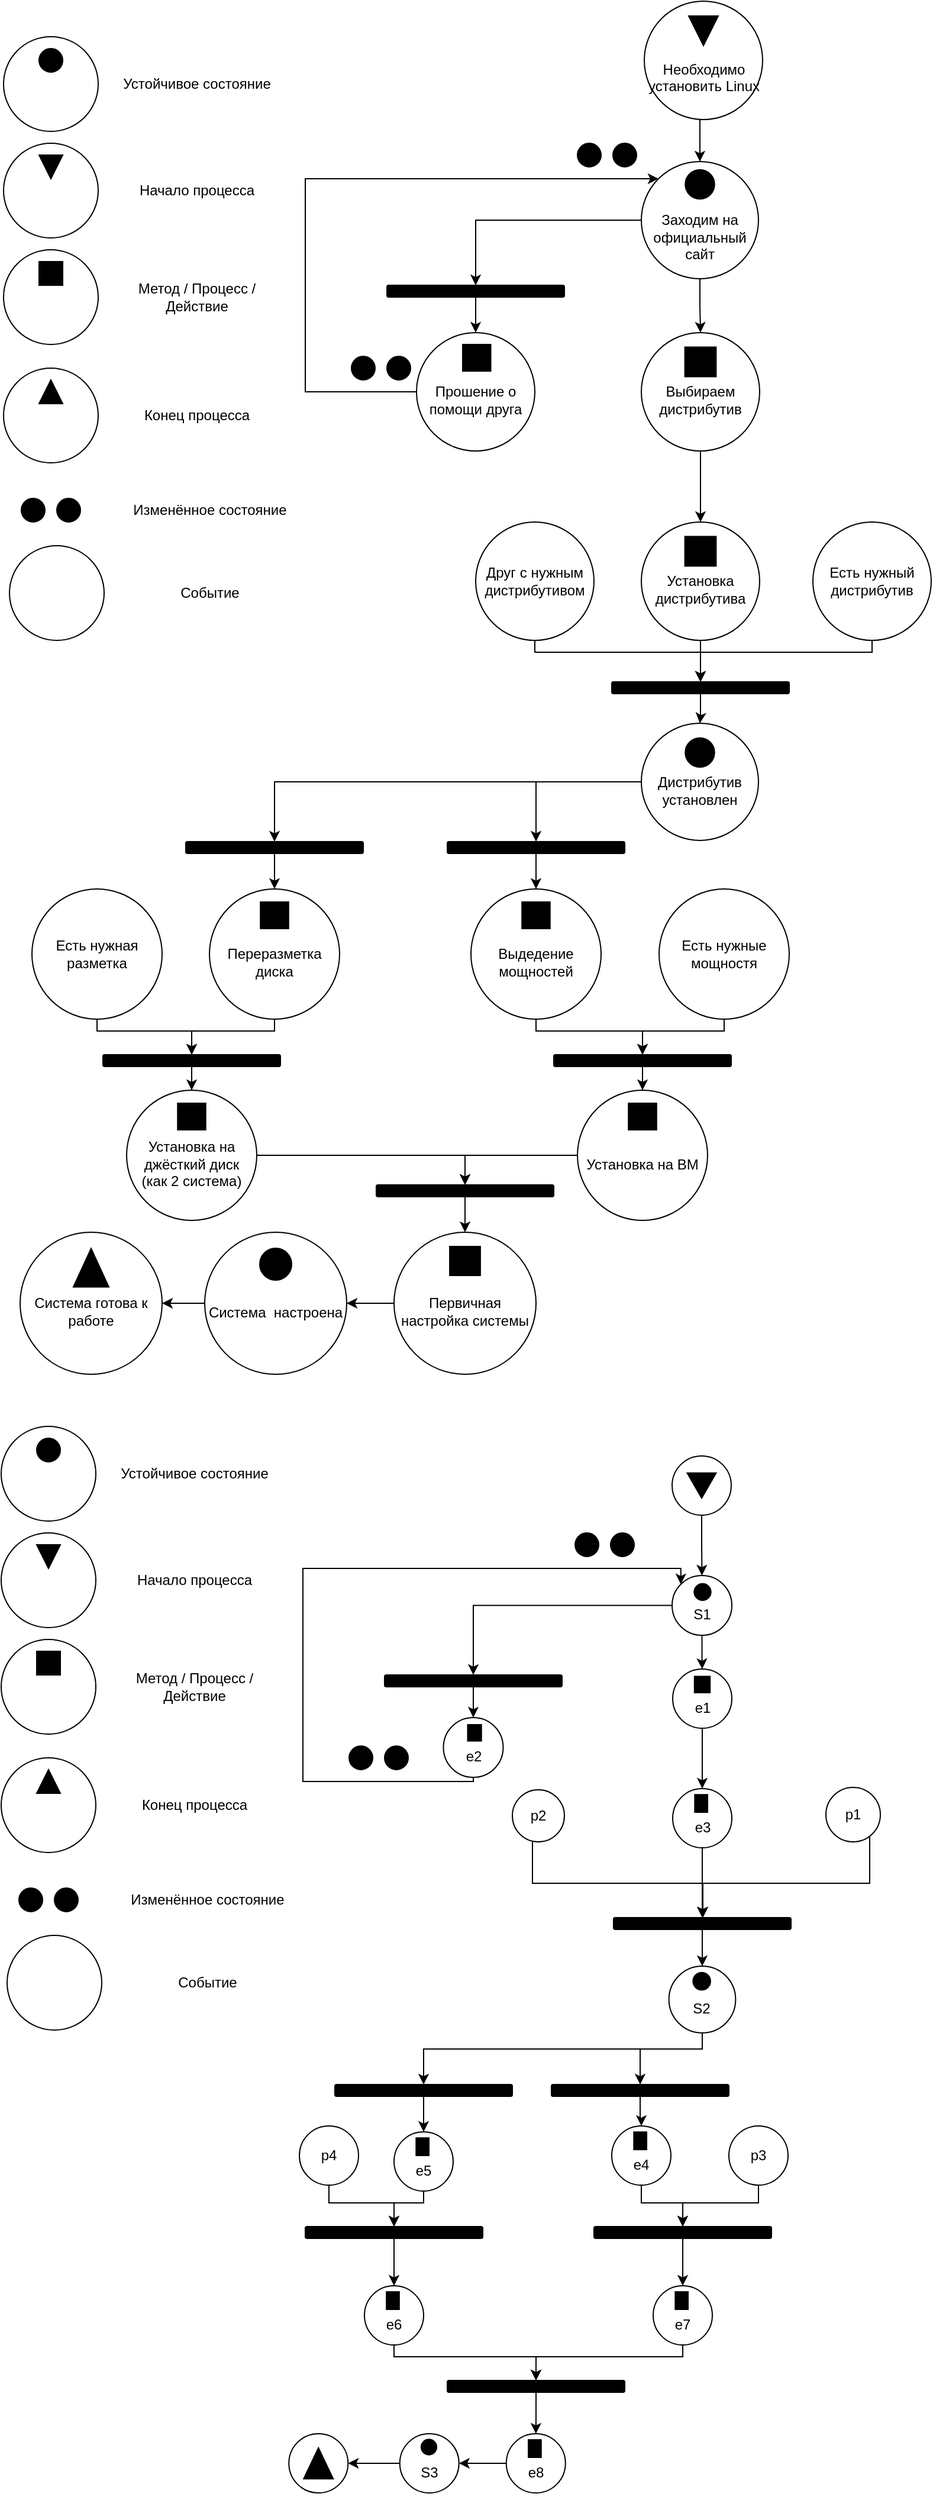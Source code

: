 <mxfile version="24.7.5">
  <diagram name="Страница — 1" id="iWCdSw2Li_uw-Vny-NbS">
    <mxGraphModel dx="1803" dy="1047" grid="1" gridSize="10" guides="1" tooltips="1" connect="1" arrows="1" fold="1" page="1" pageScale="1" pageWidth="827" pageHeight="1169" math="0" shadow="0">
      <root>
        <mxCell id="0" />
        <mxCell id="1" parent="0" />
        <mxCell id="QOVAfa2Nv-o42hQcaNNP-4" value="" style="group" vertex="1" connectable="0" parent="1">
          <mxGeometry x="15" y="30" width="80" height="80" as="geometry" />
        </mxCell>
        <mxCell id="QOVAfa2Nv-o42hQcaNNP-2" value="" style="ellipse;whiteSpace=wrap;html=1;aspect=fixed;" vertex="1" parent="QOVAfa2Nv-o42hQcaNNP-4">
          <mxGeometry width="80" height="80" as="geometry" />
        </mxCell>
        <mxCell id="QOVAfa2Nv-o42hQcaNNP-3" value="" style="ellipse;whiteSpace=wrap;html=1;aspect=fixed;fillColor=#000000;" vertex="1" parent="QOVAfa2Nv-o42hQcaNNP-4">
          <mxGeometry x="30" y="10" width="20" height="20" as="geometry" />
        </mxCell>
        <mxCell id="QOVAfa2Nv-o42hQcaNNP-7" value="" style="group" vertex="1" connectable="0" parent="1">
          <mxGeometry x="15" y="120" width="80" height="80" as="geometry" />
        </mxCell>
        <mxCell id="QOVAfa2Nv-o42hQcaNNP-5" value="" style="ellipse;whiteSpace=wrap;html=1;aspect=fixed;" vertex="1" parent="QOVAfa2Nv-o42hQcaNNP-7">
          <mxGeometry width="80" height="80" as="geometry" />
        </mxCell>
        <mxCell id="QOVAfa2Nv-o42hQcaNNP-6" value="" style="triangle;whiteSpace=wrap;html=1;rotation=90;fillColor=#000000;" vertex="1" parent="QOVAfa2Nv-o42hQcaNNP-7">
          <mxGeometry x="30" y="10" width="20" height="20" as="geometry" />
        </mxCell>
        <mxCell id="QOVAfa2Nv-o42hQcaNNP-10" value="" style="group" vertex="1" connectable="0" parent="1">
          <mxGeometry x="30" y="420" width="50" height="20" as="geometry" />
        </mxCell>
        <mxCell id="QOVAfa2Nv-o42hQcaNNP-8" value="" style="ellipse;whiteSpace=wrap;html=1;aspect=fixed;fillColor=#000000;" vertex="1" parent="QOVAfa2Nv-o42hQcaNNP-10">
          <mxGeometry width="20" height="20" as="geometry" />
        </mxCell>
        <mxCell id="QOVAfa2Nv-o42hQcaNNP-9" value="" style="ellipse;whiteSpace=wrap;html=1;aspect=fixed;fillColor=#000000;" vertex="1" parent="QOVAfa2Nv-o42hQcaNNP-10">
          <mxGeometry x="30" width="20" height="20" as="geometry" />
        </mxCell>
        <mxCell id="QOVAfa2Nv-o42hQcaNNP-13" value="" style="group" vertex="1" connectable="0" parent="1">
          <mxGeometry x="15" y="210" width="80" height="80" as="geometry" />
        </mxCell>
        <mxCell id="QOVAfa2Nv-o42hQcaNNP-11" value="" style="ellipse;whiteSpace=wrap;html=1;aspect=fixed;" vertex="1" parent="QOVAfa2Nv-o42hQcaNNP-13">
          <mxGeometry width="80" height="80" as="geometry" />
        </mxCell>
        <mxCell id="QOVAfa2Nv-o42hQcaNNP-12" value="" style="rounded=0;whiteSpace=wrap;html=1;fillColor=#000000;" vertex="1" parent="QOVAfa2Nv-o42hQcaNNP-13">
          <mxGeometry x="30" y="10" width="20" height="20" as="geometry" />
        </mxCell>
        <mxCell id="QOVAfa2Nv-o42hQcaNNP-16" value="" style="group" vertex="1" connectable="0" parent="1">
          <mxGeometry x="15" y="310" width="80" height="80" as="geometry" />
        </mxCell>
        <mxCell id="QOVAfa2Nv-o42hQcaNNP-17" value="" style="ellipse;whiteSpace=wrap;html=1;aspect=fixed;" vertex="1" parent="QOVAfa2Nv-o42hQcaNNP-16">
          <mxGeometry width="80" height="80" as="geometry" />
        </mxCell>
        <mxCell id="QOVAfa2Nv-o42hQcaNNP-18" value="" style="triangle;whiteSpace=wrap;html=1;rotation=-90;fillColor=#000000;" vertex="1" parent="QOVAfa2Nv-o42hQcaNNP-16">
          <mxGeometry x="30" y="10" width="20" height="20" as="geometry" />
        </mxCell>
        <mxCell id="QOVAfa2Nv-o42hQcaNNP-28" value="" style="group" vertex="1" connectable="0" parent="1">
          <mxGeometry x="556.5" width="100" height="100" as="geometry" />
        </mxCell>
        <mxCell id="QOVAfa2Nv-o42hQcaNNP-29" value="&lt;div&gt;&lt;br&gt;&lt;/div&gt;&lt;div&gt;&lt;br&gt;&lt;/div&gt;Необходимо установить Linux" style="ellipse;whiteSpace=wrap;html=1;aspect=fixed;" vertex="1" parent="QOVAfa2Nv-o42hQcaNNP-28">
          <mxGeometry width="100" height="100" as="geometry" />
        </mxCell>
        <mxCell id="QOVAfa2Nv-o42hQcaNNP-30" value="" style="triangle;whiteSpace=wrap;html=1;rotation=90;fillColor=#000000;" vertex="1" parent="QOVAfa2Nv-o42hQcaNNP-28">
          <mxGeometry x="37.5" y="12.5" width="25" height="25" as="geometry" />
        </mxCell>
        <mxCell id="QOVAfa2Nv-o42hQcaNNP-31" value="" style="group" vertex="1" connectable="0" parent="1">
          <mxGeometry x="554" y="130" width="110" height="110" as="geometry" />
        </mxCell>
        <mxCell id="QOVAfa2Nv-o42hQcaNNP-32" value="&lt;div&gt;&lt;br&gt;&lt;/div&gt;&lt;div&gt;&lt;br&gt;&lt;/div&gt;Заходим на официальный сайт" style="ellipse;whiteSpace=wrap;html=1;aspect=fixed;" vertex="1" parent="QOVAfa2Nv-o42hQcaNNP-31">
          <mxGeometry y="5.5" width="99.0" height="99.0" as="geometry" />
        </mxCell>
        <mxCell id="QOVAfa2Nv-o42hQcaNNP-33" value="" style="ellipse;whiteSpace=wrap;html=1;aspect=fixed;fillColor=#000000;" vertex="1" parent="QOVAfa2Nv-o42hQcaNNP-31">
          <mxGeometry x="37.125" y="12.375" width="24.75" height="24.75" as="geometry" />
        </mxCell>
        <mxCell id="QOVAfa2Nv-o42hQcaNNP-104" style="edgeStyle=orthogonalEdgeStyle;rounded=0;orthogonalLoop=1;jettySize=auto;html=1;entryX=0.5;entryY=0;entryDx=0;entryDy=0;" edge="1" parent="1" source="QOVAfa2Nv-o42hQcaNNP-34" target="QOVAfa2Nv-o42hQcaNNP-35">
          <mxGeometry relative="1" as="geometry">
            <Array as="points">
              <mxPoint x="749" y="550" />
              <mxPoint x="604" y="550" />
            </Array>
          </mxGeometry>
        </mxCell>
        <mxCell id="QOVAfa2Nv-o42hQcaNNP-34" value="Есть нужный дистрибутив" style="ellipse;whiteSpace=wrap;html=1;aspect=fixed;" vertex="1" parent="1">
          <mxGeometry x="699" y="440" width="100" height="100" as="geometry" />
        </mxCell>
        <mxCell id="QOVAfa2Nv-o42hQcaNNP-106" style="edgeStyle=orthogonalEdgeStyle;rounded=0;orthogonalLoop=1;jettySize=auto;html=1;entryX=0.5;entryY=0;entryDx=0;entryDy=0;" edge="1" parent="1" source="QOVAfa2Nv-o42hQcaNNP-35" target="QOVAfa2Nv-o42hQcaNNP-46">
          <mxGeometry relative="1" as="geometry" />
        </mxCell>
        <mxCell id="QOVAfa2Nv-o42hQcaNNP-35" value="" style="rounded=1;whiteSpace=wrap;html=1;fillColor=#000000;" vertex="1" parent="1">
          <mxGeometry x="529" y="575" width="150" height="10" as="geometry" />
        </mxCell>
        <mxCell id="QOVAfa2Nv-o42hQcaNNP-40" value="" style="group" vertex="1" connectable="0" parent="1">
          <mxGeometry x="554" y="280" width="105" height="110" as="geometry" />
        </mxCell>
        <mxCell id="QOVAfa2Nv-o42hQcaNNP-38" value="&lt;div&gt;&lt;br&gt;&lt;/div&gt;Выбираем дистрибутив" style="ellipse;whiteSpace=wrap;html=1;aspect=fixed;" vertex="1" parent="QOVAfa2Nv-o42hQcaNNP-40">
          <mxGeometry width="100" height="100" as="geometry" />
        </mxCell>
        <mxCell id="QOVAfa2Nv-o42hQcaNNP-39" value="" style="rounded=0;whiteSpace=wrap;html=1;fillColor=#000000;" vertex="1" parent="QOVAfa2Nv-o42hQcaNNP-40">
          <mxGeometry x="36.806" y="12.222" width="26.389" height="25" as="geometry" />
        </mxCell>
        <mxCell id="QOVAfa2Nv-o42hQcaNNP-41" value="" style="group" vertex="1" connectable="0" parent="1">
          <mxGeometry x="554" y="440" width="100" height="100" as="geometry" />
        </mxCell>
        <mxCell id="QOVAfa2Nv-o42hQcaNNP-42" value="&lt;div&gt;&lt;br&gt;&lt;/div&gt;Установка дистрибутива&lt;div&gt;&lt;/div&gt;" style="ellipse;whiteSpace=wrap;html=1;aspect=fixed;" vertex="1" parent="QOVAfa2Nv-o42hQcaNNP-41">
          <mxGeometry width="100" height="100" as="geometry" />
        </mxCell>
        <mxCell id="QOVAfa2Nv-o42hQcaNNP-43" value="" style="rounded=0;whiteSpace=wrap;html=1;fillColor=#000000;" vertex="1" parent="QOVAfa2Nv-o42hQcaNNP-41">
          <mxGeometry x="36.806" y="12.222" width="26.389" height="25" as="geometry" />
        </mxCell>
        <mxCell id="QOVAfa2Nv-o42hQcaNNP-45" value="" style="group" vertex="1" connectable="0" parent="1">
          <mxGeometry x="554" y="610" width="110" height="110" as="geometry" />
        </mxCell>
        <mxCell id="QOVAfa2Nv-o42hQcaNNP-46" value="&lt;div&gt;&lt;br&gt;&lt;/div&gt;Дистрибутив установлен&lt;div&gt;&lt;/div&gt;" style="ellipse;whiteSpace=wrap;html=1;aspect=fixed;" vertex="1" parent="QOVAfa2Nv-o42hQcaNNP-45">
          <mxGeometry width="99.0" height="99.0" as="geometry" />
        </mxCell>
        <mxCell id="QOVAfa2Nv-o42hQcaNNP-47" value="" style="ellipse;whiteSpace=wrap;html=1;aspect=fixed;fillColor=#000000;" vertex="1" parent="QOVAfa2Nv-o42hQcaNNP-45">
          <mxGeometry x="37.125" y="12.375" width="24.75" height="24.75" as="geometry" />
        </mxCell>
        <mxCell id="QOVAfa2Nv-o42hQcaNNP-110" style="edgeStyle=orthogonalEdgeStyle;rounded=0;orthogonalLoop=1;jettySize=auto;html=1;entryX=0.5;entryY=0;entryDx=0;entryDy=0;" edge="1" parent="1" source="QOVAfa2Nv-o42hQcaNNP-48" target="QOVAfa2Nv-o42hQcaNNP-65">
          <mxGeometry relative="1" as="geometry" />
        </mxCell>
        <mxCell id="QOVAfa2Nv-o42hQcaNNP-48" value="" style="rounded=1;whiteSpace=wrap;html=1;fillColor=#000000;" vertex="1" parent="1">
          <mxGeometry x="169" y="710" width="150" height="10" as="geometry" />
        </mxCell>
        <mxCell id="QOVAfa2Nv-o42hQcaNNP-113" style="edgeStyle=orthogonalEdgeStyle;rounded=0;orthogonalLoop=1;jettySize=auto;html=1;exitX=0.5;exitY=1;exitDx=0;exitDy=0;entryX=0.5;entryY=0;entryDx=0;entryDy=0;" edge="1" parent="1" source="QOVAfa2Nv-o42hQcaNNP-49" target="QOVAfa2Nv-o42hQcaNNP-68">
          <mxGeometry relative="1" as="geometry" />
        </mxCell>
        <mxCell id="QOVAfa2Nv-o42hQcaNNP-49" value="" style="rounded=1;whiteSpace=wrap;html=1;fillColor=#000000;" vertex="1" parent="1">
          <mxGeometry x="390" y="710" width="150" height="10" as="geometry" />
        </mxCell>
        <mxCell id="QOVAfa2Nv-o42hQcaNNP-50" value="" style="group" vertex="1" connectable="0" parent="1">
          <mxGeometry x="119" y="920" width="110" height="110" as="geometry" />
        </mxCell>
        <mxCell id="QOVAfa2Nv-o42hQcaNNP-51" value="&lt;div&gt;&lt;br&gt;&lt;/div&gt;Установка на джёсткий диск&lt;br&gt;(как 2 система)" style="ellipse;whiteSpace=wrap;html=1;aspect=fixed;" vertex="1" parent="QOVAfa2Nv-o42hQcaNNP-50">
          <mxGeometry width="110" height="110" as="geometry" />
        </mxCell>
        <mxCell id="QOVAfa2Nv-o42hQcaNNP-52" value="" style="rounded=0;whiteSpace=wrap;html=1;fillColor=#000000;" vertex="1" parent="QOVAfa2Nv-o42hQcaNNP-50">
          <mxGeometry x="43.125" y="11" width="23.75" height="22.5" as="geometry" />
        </mxCell>
        <mxCell id="QOVAfa2Nv-o42hQcaNNP-53" value="" style="group" vertex="1" connectable="0" parent="1">
          <mxGeometry x="500" y="920" width="110" height="110" as="geometry" />
        </mxCell>
        <mxCell id="QOVAfa2Nv-o42hQcaNNP-54" value="&lt;div&gt;&lt;br&gt;&lt;/div&gt;Установка на ВМ" style="ellipse;whiteSpace=wrap;html=1;aspect=fixed;" vertex="1" parent="QOVAfa2Nv-o42hQcaNNP-53">
          <mxGeometry width="110" height="110" as="geometry" />
        </mxCell>
        <mxCell id="QOVAfa2Nv-o42hQcaNNP-55" value="" style="rounded=0;whiteSpace=wrap;html=1;fillColor=#000000;" vertex="1" parent="QOVAfa2Nv-o42hQcaNNP-53">
          <mxGeometry x="43.125" y="11" width="23.75" height="22.5" as="geometry" />
        </mxCell>
        <mxCell id="QOVAfa2Nv-o42hQcaNNP-105" style="edgeStyle=orthogonalEdgeStyle;rounded=0;orthogonalLoop=1;jettySize=auto;html=1;entryX=0.5;entryY=0;entryDx=0;entryDy=0;" edge="1" parent="1" source="QOVAfa2Nv-o42hQcaNNP-56" target="QOVAfa2Nv-o42hQcaNNP-35">
          <mxGeometry relative="1" as="geometry">
            <Array as="points">
              <mxPoint x="464" y="550" />
              <mxPoint x="604" y="550" />
            </Array>
          </mxGeometry>
        </mxCell>
        <mxCell id="QOVAfa2Nv-o42hQcaNNP-56" value="Друг с нужным дистрибутивом" style="ellipse;whiteSpace=wrap;html=1;aspect=fixed;" vertex="1" parent="1">
          <mxGeometry x="414" y="440" width="100" height="100" as="geometry" />
        </mxCell>
        <mxCell id="QOVAfa2Nv-o42hQcaNNP-96" style="edgeStyle=orthogonalEdgeStyle;rounded=0;orthogonalLoop=1;jettySize=auto;html=1;exitX=0.5;exitY=1;exitDx=0;exitDy=0;entryX=0.5;entryY=0;entryDx=0;entryDy=0;" edge="1" parent="1" source="QOVAfa2Nv-o42hQcaNNP-57" target="QOVAfa2Nv-o42hQcaNNP-59">
          <mxGeometry relative="1" as="geometry" />
        </mxCell>
        <mxCell id="QOVAfa2Nv-o42hQcaNNP-57" value="" style="rounded=1;whiteSpace=wrap;html=1;fillColor=#000000;" vertex="1" parent="1">
          <mxGeometry x="339" y="240" width="150" height="10" as="geometry" />
        </mxCell>
        <mxCell id="QOVAfa2Nv-o42hQcaNNP-61" value="" style="group" vertex="1" connectable="0" parent="1">
          <mxGeometry x="309" y="300" width="50" height="20" as="geometry" />
        </mxCell>
        <mxCell id="QOVAfa2Nv-o42hQcaNNP-62" value="" style="ellipse;whiteSpace=wrap;html=1;aspect=fixed;fillColor=#000000;" vertex="1" parent="QOVAfa2Nv-o42hQcaNNP-61">
          <mxGeometry width="20" height="20" as="geometry" />
        </mxCell>
        <mxCell id="QOVAfa2Nv-o42hQcaNNP-63" value="" style="ellipse;whiteSpace=wrap;html=1;aspect=fixed;fillColor=#000000;" vertex="1" parent="QOVAfa2Nv-o42hQcaNNP-61">
          <mxGeometry x="30" width="20" height="20" as="geometry" />
        </mxCell>
        <mxCell id="QOVAfa2Nv-o42hQcaNNP-64" value="" style="group" vertex="1" connectable="0" parent="1">
          <mxGeometry x="189" y="750" width="110" height="110" as="geometry" />
        </mxCell>
        <mxCell id="QOVAfa2Nv-o42hQcaNNP-65" value="&lt;div&gt;&lt;br&gt;&lt;/div&gt;Переразметка диска" style="ellipse;whiteSpace=wrap;html=1;aspect=fixed;" vertex="1" parent="QOVAfa2Nv-o42hQcaNNP-64">
          <mxGeometry width="110" height="110" as="geometry" />
        </mxCell>
        <mxCell id="QOVAfa2Nv-o42hQcaNNP-66" value="" style="rounded=0;whiteSpace=wrap;html=1;fillColor=#000000;" vertex="1" parent="QOVAfa2Nv-o42hQcaNNP-64">
          <mxGeometry x="43.125" y="11" width="23.75" height="22.5" as="geometry" />
        </mxCell>
        <mxCell id="QOVAfa2Nv-o42hQcaNNP-67" value="" style="group" vertex="1" connectable="0" parent="1">
          <mxGeometry x="410" y="750" width="110" height="110" as="geometry" />
        </mxCell>
        <mxCell id="QOVAfa2Nv-o42hQcaNNP-68" value="&lt;div&gt;&lt;br&gt;&lt;/div&gt;Выдедение мощностей" style="ellipse;whiteSpace=wrap;html=1;aspect=fixed;" vertex="1" parent="QOVAfa2Nv-o42hQcaNNP-67">
          <mxGeometry width="110" height="110" as="geometry" />
        </mxCell>
        <mxCell id="QOVAfa2Nv-o42hQcaNNP-69" value="" style="rounded=0;whiteSpace=wrap;html=1;fillColor=#000000;" vertex="1" parent="QOVAfa2Nv-o42hQcaNNP-67">
          <mxGeometry x="43.125" y="11" width="23.75" height="22.5" as="geometry" />
        </mxCell>
        <mxCell id="QOVAfa2Nv-o42hQcaNNP-111" style="edgeStyle=orthogonalEdgeStyle;rounded=0;orthogonalLoop=1;jettySize=auto;html=1;entryX=0.5;entryY=0;entryDx=0;entryDy=0;" edge="1" parent="1" source="QOVAfa2Nv-o42hQcaNNP-71" target="QOVAfa2Nv-o42hQcaNNP-72">
          <mxGeometry relative="1" as="geometry">
            <Array as="points">
              <mxPoint x="94" y="870" />
              <mxPoint x="174" y="870" />
            </Array>
          </mxGeometry>
        </mxCell>
        <mxCell id="QOVAfa2Nv-o42hQcaNNP-71" value="Есть нужная разметка" style="ellipse;whiteSpace=wrap;html=1;aspect=fixed;" vertex="1" parent="1">
          <mxGeometry x="39" y="750" width="110" height="110" as="geometry" />
        </mxCell>
        <mxCell id="QOVAfa2Nv-o42hQcaNNP-117" style="edgeStyle=orthogonalEdgeStyle;rounded=0;orthogonalLoop=1;jettySize=auto;html=1;entryX=0.5;entryY=0;entryDx=0;entryDy=0;" edge="1" parent="1" source="QOVAfa2Nv-o42hQcaNNP-72" target="QOVAfa2Nv-o42hQcaNNP-51">
          <mxGeometry relative="1" as="geometry" />
        </mxCell>
        <mxCell id="QOVAfa2Nv-o42hQcaNNP-72" value="" style="rounded=1;whiteSpace=wrap;html=1;fillColor=#000000;" vertex="1" parent="1">
          <mxGeometry x="99" y="890" width="150" height="10" as="geometry" />
        </mxCell>
        <mxCell id="QOVAfa2Nv-o42hQcaNNP-115" style="edgeStyle=orthogonalEdgeStyle;rounded=0;orthogonalLoop=1;jettySize=auto;html=1;entryX=0.5;entryY=0;entryDx=0;entryDy=0;" edge="1" parent="1" source="QOVAfa2Nv-o42hQcaNNP-73" target="QOVAfa2Nv-o42hQcaNNP-74">
          <mxGeometry relative="1" as="geometry">
            <Array as="points">
              <mxPoint x="624" y="870" />
              <mxPoint x="555" y="870" />
            </Array>
          </mxGeometry>
        </mxCell>
        <mxCell id="QOVAfa2Nv-o42hQcaNNP-73" value="Есть нужные мощностя" style="ellipse;whiteSpace=wrap;html=1;aspect=fixed;" vertex="1" parent="1">
          <mxGeometry x="569" y="750" width="110" height="110" as="geometry" />
        </mxCell>
        <mxCell id="QOVAfa2Nv-o42hQcaNNP-116" style="edgeStyle=orthogonalEdgeStyle;rounded=0;orthogonalLoop=1;jettySize=auto;html=1;entryX=0.5;entryY=0;entryDx=0;entryDy=0;" edge="1" parent="1" source="QOVAfa2Nv-o42hQcaNNP-74" target="QOVAfa2Nv-o42hQcaNNP-54">
          <mxGeometry relative="1" as="geometry" />
        </mxCell>
        <mxCell id="QOVAfa2Nv-o42hQcaNNP-74" value="" style="rounded=1;whiteSpace=wrap;html=1;fillColor=#000000;" vertex="1" parent="1">
          <mxGeometry x="480" y="890" width="150" height="10" as="geometry" />
        </mxCell>
        <mxCell id="QOVAfa2Nv-o42hQcaNNP-121" style="edgeStyle=orthogonalEdgeStyle;rounded=0;orthogonalLoop=1;jettySize=auto;html=1;entryX=0.5;entryY=0;entryDx=0;entryDy=0;" edge="1" parent="1" source="QOVAfa2Nv-o42hQcaNNP-75" target="QOVAfa2Nv-o42hQcaNNP-77">
          <mxGeometry relative="1" as="geometry" />
        </mxCell>
        <mxCell id="QOVAfa2Nv-o42hQcaNNP-75" value="" style="rounded=1;whiteSpace=wrap;html=1;fillColor=#000000;" vertex="1" parent="1">
          <mxGeometry x="330" y="1000" width="150" height="10" as="geometry" />
        </mxCell>
        <mxCell id="QOVAfa2Nv-o42hQcaNNP-76" value="" style="group" vertex="1" connectable="0" parent="1">
          <mxGeometry x="345" y="1040" width="120" height="120" as="geometry" />
        </mxCell>
        <mxCell id="QOVAfa2Nv-o42hQcaNNP-77" value="&lt;div&gt;&lt;br&gt;&lt;/div&gt;Первичная настройка системы" style="ellipse;whiteSpace=wrap;html=1;aspect=fixed;" vertex="1" parent="QOVAfa2Nv-o42hQcaNNP-76">
          <mxGeometry width="120.0" height="120.0" as="geometry" />
        </mxCell>
        <mxCell id="QOVAfa2Nv-o42hQcaNNP-78" value="" style="rounded=0;whiteSpace=wrap;html=1;fillColor=#000000;" vertex="1" parent="QOVAfa2Nv-o42hQcaNNP-76">
          <mxGeometry x="47.045" y="12" width="25.909" height="24.545" as="geometry" />
        </mxCell>
        <mxCell id="QOVAfa2Nv-o42hQcaNNP-79" value="" style="group" vertex="1" connectable="0" parent="1">
          <mxGeometry x="185" y="1040" width="130" height="120" as="geometry" />
        </mxCell>
        <mxCell id="QOVAfa2Nv-o42hQcaNNP-80" value="&lt;div&gt;&lt;br&gt;&lt;/div&gt;Система&amp;nbsp; настроена&lt;div&gt;&lt;/div&gt;" style="ellipse;whiteSpace=wrap;html=1;aspect=fixed;" vertex="1" parent="QOVAfa2Nv-o42hQcaNNP-79">
          <mxGeometry width="120" height="120" as="geometry" />
        </mxCell>
        <mxCell id="QOVAfa2Nv-o42hQcaNNP-81" value="" style="ellipse;whiteSpace=wrap;html=1;aspect=fixed;fillColor=#000000;" vertex="1" parent="QOVAfa2Nv-o42hQcaNNP-79">
          <mxGeometry x="46.495" y="13.5" width="27.0" height="27.0" as="geometry" />
        </mxCell>
        <mxCell id="QOVAfa2Nv-o42hQcaNNP-82" value="" style="group" vertex="1" connectable="0" parent="1">
          <mxGeometry x="29" y="1040" width="130" height="120" as="geometry" />
        </mxCell>
        <mxCell id="QOVAfa2Nv-o42hQcaNNP-83" value="&lt;br&gt;&lt;div&gt;Система готова к работе&lt;/div&gt;" style="ellipse;whiteSpace=wrap;html=1;aspect=fixed;" vertex="1" parent="QOVAfa2Nv-o42hQcaNNP-82">
          <mxGeometry width="120" height="120" as="geometry" />
        </mxCell>
        <mxCell id="QOVAfa2Nv-o42hQcaNNP-84" value="" style="triangle;whiteSpace=wrap;html=1;rotation=-90;fillColor=#000000;" vertex="1" parent="QOVAfa2Nv-o42hQcaNNP-82">
          <mxGeometry x="43.75" y="15" width="32.5" height="30" as="geometry" />
        </mxCell>
        <mxCell id="QOVAfa2Nv-o42hQcaNNP-90" value="" style="group" vertex="1" connectable="0" parent="1">
          <mxGeometry x="364" y="280" width="100" height="100" as="geometry" />
        </mxCell>
        <mxCell id="QOVAfa2Nv-o42hQcaNNP-59" value="&lt;div&gt;&lt;br&gt;&lt;/div&gt;Прошение о помощи друга" style="ellipse;whiteSpace=wrap;html=1;aspect=fixed;" vertex="1" parent="QOVAfa2Nv-o42hQcaNNP-90">
          <mxGeometry width="100" height="100" as="geometry" />
        </mxCell>
        <mxCell id="QOVAfa2Nv-o42hQcaNNP-60" value="" style="rounded=0;whiteSpace=wrap;html=1;fillColor=#000000;" vertex="1" parent="QOVAfa2Nv-o42hQcaNNP-90">
          <mxGeometry x="38.995" y="10" width="23.75" height="22.5" as="geometry" />
        </mxCell>
        <mxCell id="QOVAfa2Nv-o42hQcaNNP-92" style="edgeStyle=orthogonalEdgeStyle;rounded=0;orthogonalLoop=1;jettySize=auto;html=1;exitX=0.5;exitY=1;exitDx=0;exitDy=0;entryX=0.5;entryY=0;entryDx=0;entryDy=0;" edge="1" parent="1" source="QOVAfa2Nv-o42hQcaNNP-29" target="QOVAfa2Nv-o42hQcaNNP-32">
          <mxGeometry relative="1" as="geometry" />
        </mxCell>
        <mxCell id="QOVAfa2Nv-o42hQcaNNP-93" style="edgeStyle=orthogonalEdgeStyle;rounded=0;orthogonalLoop=1;jettySize=auto;html=1;entryX=0.5;entryY=0;entryDx=0;entryDy=0;" edge="1" parent="1" source="QOVAfa2Nv-o42hQcaNNP-32" target="QOVAfa2Nv-o42hQcaNNP-38">
          <mxGeometry relative="1" as="geometry" />
        </mxCell>
        <mxCell id="QOVAfa2Nv-o42hQcaNNP-95" style="edgeStyle=orthogonalEdgeStyle;rounded=0;orthogonalLoop=1;jettySize=auto;html=1;entryX=0.5;entryY=0;entryDx=0;entryDy=0;" edge="1" parent="1" source="QOVAfa2Nv-o42hQcaNNP-32" target="QOVAfa2Nv-o42hQcaNNP-57">
          <mxGeometry relative="1" as="geometry" />
        </mxCell>
        <mxCell id="QOVAfa2Nv-o42hQcaNNP-97" style="edgeStyle=orthogonalEdgeStyle;rounded=0;orthogonalLoop=1;jettySize=auto;html=1;entryX=0;entryY=0;entryDx=0;entryDy=0;" edge="1" parent="1" source="QOVAfa2Nv-o42hQcaNNP-59" target="QOVAfa2Nv-o42hQcaNNP-32">
          <mxGeometry relative="1" as="geometry">
            <Array as="points">
              <mxPoint x="270" y="330" />
              <mxPoint x="270" y="150" />
            </Array>
          </mxGeometry>
        </mxCell>
        <mxCell id="QOVAfa2Nv-o42hQcaNNP-98" value="" style="group" vertex="1" connectable="0" parent="1">
          <mxGeometry x="500" y="120" width="50" height="20" as="geometry" />
        </mxCell>
        <mxCell id="QOVAfa2Nv-o42hQcaNNP-99" value="" style="ellipse;whiteSpace=wrap;html=1;aspect=fixed;fillColor=#000000;" vertex="1" parent="QOVAfa2Nv-o42hQcaNNP-98">
          <mxGeometry width="20" height="20" as="geometry" />
        </mxCell>
        <mxCell id="QOVAfa2Nv-o42hQcaNNP-100" value="" style="ellipse;whiteSpace=wrap;html=1;aspect=fixed;fillColor=#000000;" vertex="1" parent="QOVAfa2Nv-o42hQcaNNP-98">
          <mxGeometry x="30" width="20" height="20" as="geometry" />
        </mxCell>
        <mxCell id="QOVAfa2Nv-o42hQcaNNP-101" style="edgeStyle=orthogonalEdgeStyle;rounded=0;orthogonalLoop=1;jettySize=auto;html=1;entryX=0.5;entryY=0;entryDx=0;entryDy=0;" edge="1" parent="1" source="QOVAfa2Nv-o42hQcaNNP-38" target="QOVAfa2Nv-o42hQcaNNP-42">
          <mxGeometry relative="1" as="geometry" />
        </mxCell>
        <mxCell id="QOVAfa2Nv-o42hQcaNNP-103" style="edgeStyle=orthogonalEdgeStyle;rounded=0;orthogonalLoop=1;jettySize=auto;html=1;entryX=0.5;entryY=0;entryDx=0;entryDy=0;" edge="1" parent="1" source="QOVAfa2Nv-o42hQcaNNP-42" target="QOVAfa2Nv-o42hQcaNNP-35">
          <mxGeometry relative="1" as="geometry" />
        </mxCell>
        <mxCell id="QOVAfa2Nv-o42hQcaNNP-108" style="edgeStyle=orthogonalEdgeStyle;rounded=0;orthogonalLoop=1;jettySize=auto;html=1;entryX=0.5;entryY=0;entryDx=0;entryDy=0;" edge="1" parent="1" source="QOVAfa2Nv-o42hQcaNNP-46" target="QOVAfa2Nv-o42hQcaNNP-48">
          <mxGeometry relative="1" as="geometry" />
        </mxCell>
        <mxCell id="QOVAfa2Nv-o42hQcaNNP-109" style="edgeStyle=orthogonalEdgeStyle;rounded=0;orthogonalLoop=1;jettySize=auto;html=1;entryX=0.5;entryY=0;entryDx=0;entryDy=0;" edge="1" parent="1" source="QOVAfa2Nv-o42hQcaNNP-46" target="QOVAfa2Nv-o42hQcaNNP-49">
          <mxGeometry relative="1" as="geometry">
            <Array as="points">
              <mxPoint x="465" y="660" />
            </Array>
          </mxGeometry>
        </mxCell>
        <mxCell id="QOVAfa2Nv-o42hQcaNNP-112" style="edgeStyle=orthogonalEdgeStyle;rounded=0;orthogonalLoop=1;jettySize=auto;html=1;entryX=0.5;entryY=0;entryDx=0;entryDy=0;" edge="1" parent="1" source="QOVAfa2Nv-o42hQcaNNP-65" target="QOVAfa2Nv-o42hQcaNNP-72">
          <mxGeometry relative="1" as="geometry">
            <Array as="points">
              <mxPoint x="244" y="870" />
              <mxPoint x="174" y="870" />
            </Array>
          </mxGeometry>
        </mxCell>
        <mxCell id="QOVAfa2Nv-o42hQcaNNP-114" style="edgeStyle=orthogonalEdgeStyle;rounded=0;orthogonalLoop=1;jettySize=auto;html=1;entryX=0.5;entryY=0;entryDx=0;entryDy=0;" edge="1" parent="1" source="QOVAfa2Nv-o42hQcaNNP-68" target="QOVAfa2Nv-o42hQcaNNP-74">
          <mxGeometry relative="1" as="geometry">
            <Array as="points">
              <mxPoint x="465" y="870" />
              <mxPoint x="555" y="870" />
            </Array>
          </mxGeometry>
        </mxCell>
        <mxCell id="QOVAfa2Nv-o42hQcaNNP-118" style="edgeStyle=orthogonalEdgeStyle;rounded=0;orthogonalLoop=1;jettySize=auto;html=1;entryX=0.5;entryY=0;entryDx=0;entryDy=0;" edge="1" parent="1" source="QOVAfa2Nv-o42hQcaNNP-51" target="QOVAfa2Nv-o42hQcaNNP-75">
          <mxGeometry relative="1" as="geometry">
            <mxPoint x="410" y="1010" as="targetPoint" />
          </mxGeometry>
        </mxCell>
        <mxCell id="QOVAfa2Nv-o42hQcaNNP-119" style="edgeStyle=orthogonalEdgeStyle;rounded=0;orthogonalLoop=1;jettySize=auto;html=1;entryX=0.5;entryY=0;entryDx=0;entryDy=0;" edge="1" parent="1" source="QOVAfa2Nv-o42hQcaNNP-54" target="QOVAfa2Nv-o42hQcaNNP-75">
          <mxGeometry relative="1" as="geometry" />
        </mxCell>
        <mxCell id="QOVAfa2Nv-o42hQcaNNP-122" style="edgeStyle=orthogonalEdgeStyle;rounded=0;orthogonalLoop=1;jettySize=auto;html=1;entryX=1;entryY=0.5;entryDx=0;entryDy=0;" edge="1" parent="1" source="QOVAfa2Nv-o42hQcaNNP-77" target="QOVAfa2Nv-o42hQcaNNP-80">
          <mxGeometry relative="1" as="geometry" />
        </mxCell>
        <mxCell id="QOVAfa2Nv-o42hQcaNNP-123" style="edgeStyle=orthogonalEdgeStyle;rounded=0;orthogonalLoop=1;jettySize=auto;html=1;entryX=1;entryY=0.5;entryDx=0;entryDy=0;" edge="1" parent="1" source="QOVAfa2Nv-o42hQcaNNP-80" target="QOVAfa2Nv-o42hQcaNNP-83">
          <mxGeometry relative="1" as="geometry" />
        </mxCell>
        <mxCell id="QOVAfa2Nv-o42hQcaNNP-124" value="Устойчивое состояние" style="text;html=1;align=center;verticalAlign=middle;whiteSpace=wrap;rounded=0;" vertex="1" parent="1">
          <mxGeometry x="108" y="55" width="141" height="30" as="geometry" />
        </mxCell>
        <mxCell id="QOVAfa2Nv-o42hQcaNNP-125" value="Начало процесса" style="text;html=1;align=center;verticalAlign=middle;whiteSpace=wrap;rounded=0;" vertex="1" parent="1">
          <mxGeometry x="108" y="145" width="141" height="30" as="geometry" />
        </mxCell>
        <mxCell id="QOVAfa2Nv-o42hQcaNNP-126" value="Метод / Процесс / Действие" style="text;html=1;align=center;verticalAlign=middle;whiteSpace=wrap;rounded=0;" vertex="1" parent="1">
          <mxGeometry x="108" y="235" width="141" height="30" as="geometry" />
        </mxCell>
        <mxCell id="QOVAfa2Nv-o42hQcaNNP-127" value="Конец процесса" style="text;html=1;align=center;verticalAlign=middle;whiteSpace=wrap;rounded=0;" vertex="1" parent="1">
          <mxGeometry x="108" y="335" width="141" height="30" as="geometry" />
        </mxCell>
        <mxCell id="QOVAfa2Nv-o42hQcaNNP-128" value="Изменённое состояние" style="text;html=1;align=center;verticalAlign=middle;whiteSpace=wrap;rounded=0;" vertex="1" parent="1">
          <mxGeometry x="119" y="415" width="141" height="30" as="geometry" />
        </mxCell>
        <mxCell id="QOVAfa2Nv-o42hQcaNNP-129" value="" style="group" vertex="1" connectable="0" parent="1">
          <mxGeometry x="20" y="460" width="80" height="80" as="geometry" />
        </mxCell>
        <mxCell id="QOVAfa2Nv-o42hQcaNNP-130" value="" style="ellipse;whiteSpace=wrap;html=1;aspect=fixed;" vertex="1" parent="QOVAfa2Nv-o42hQcaNNP-129">
          <mxGeometry width="80" height="80" as="geometry" />
        </mxCell>
        <mxCell id="QOVAfa2Nv-o42hQcaNNP-132" value="Событие" style="text;html=1;align=center;verticalAlign=middle;whiteSpace=wrap;rounded=0;" vertex="1" parent="1">
          <mxGeometry x="119" y="485" width="141" height="30" as="geometry" />
        </mxCell>
        <mxCell id="QOVAfa2Nv-o42hQcaNNP-133" value="" style="group" vertex="1" connectable="0" parent="1">
          <mxGeometry x="13" y="1204" width="80" height="80" as="geometry" />
        </mxCell>
        <mxCell id="QOVAfa2Nv-o42hQcaNNP-134" value="" style="ellipse;whiteSpace=wrap;html=1;aspect=fixed;" vertex="1" parent="QOVAfa2Nv-o42hQcaNNP-133">
          <mxGeometry width="80" height="80" as="geometry" />
        </mxCell>
        <mxCell id="QOVAfa2Nv-o42hQcaNNP-135" value="" style="ellipse;whiteSpace=wrap;html=1;aspect=fixed;fillColor=#000000;" vertex="1" parent="QOVAfa2Nv-o42hQcaNNP-133">
          <mxGeometry x="30" y="10" width="20" height="20" as="geometry" />
        </mxCell>
        <mxCell id="QOVAfa2Nv-o42hQcaNNP-136" value="" style="group" vertex="1" connectable="0" parent="1">
          <mxGeometry x="13" y="1294" width="80" height="80" as="geometry" />
        </mxCell>
        <mxCell id="QOVAfa2Nv-o42hQcaNNP-137" value="" style="ellipse;whiteSpace=wrap;html=1;aspect=fixed;" vertex="1" parent="QOVAfa2Nv-o42hQcaNNP-136">
          <mxGeometry width="80" height="80" as="geometry" />
        </mxCell>
        <mxCell id="QOVAfa2Nv-o42hQcaNNP-138" value="" style="triangle;whiteSpace=wrap;html=1;rotation=90;fillColor=#000000;" vertex="1" parent="QOVAfa2Nv-o42hQcaNNP-136">
          <mxGeometry x="30" y="10" width="20" height="20" as="geometry" />
        </mxCell>
        <mxCell id="QOVAfa2Nv-o42hQcaNNP-139" value="" style="group" vertex="1" connectable="0" parent="1">
          <mxGeometry x="28" y="1594" width="50" height="20" as="geometry" />
        </mxCell>
        <mxCell id="QOVAfa2Nv-o42hQcaNNP-140" value="" style="ellipse;whiteSpace=wrap;html=1;aspect=fixed;fillColor=#000000;" vertex="1" parent="QOVAfa2Nv-o42hQcaNNP-139">
          <mxGeometry width="20" height="20" as="geometry" />
        </mxCell>
        <mxCell id="QOVAfa2Nv-o42hQcaNNP-141" value="" style="ellipse;whiteSpace=wrap;html=1;aspect=fixed;fillColor=#000000;" vertex="1" parent="QOVAfa2Nv-o42hQcaNNP-139">
          <mxGeometry x="30" width="20" height="20" as="geometry" />
        </mxCell>
        <mxCell id="QOVAfa2Nv-o42hQcaNNP-142" value="" style="group" vertex="1" connectable="0" parent="1">
          <mxGeometry x="13" y="1384" width="80" height="80" as="geometry" />
        </mxCell>
        <mxCell id="QOVAfa2Nv-o42hQcaNNP-143" value="" style="ellipse;whiteSpace=wrap;html=1;aspect=fixed;" vertex="1" parent="QOVAfa2Nv-o42hQcaNNP-142">
          <mxGeometry width="80" height="80" as="geometry" />
        </mxCell>
        <mxCell id="QOVAfa2Nv-o42hQcaNNP-144" value="" style="rounded=0;whiteSpace=wrap;html=1;fillColor=#000000;" vertex="1" parent="QOVAfa2Nv-o42hQcaNNP-142">
          <mxGeometry x="30" y="10" width="20" height="20" as="geometry" />
        </mxCell>
        <mxCell id="QOVAfa2Nv-o42hQcaNNP-145" value="" style="group" vertex="1" connectable="0" parent="1">
          <mxGeometry x="13" y="1484" width="80" height="80" as="geometry" />
        </mxCell>
        <mxCell id="QOVAfa2Nv-o42hQcaNNP-146" value="" style="ellipse;whiteSpace=wrap;html=1;aspect=fixed;" vertex="1" parent="QOVAfa2Nv-o42hQcaNNP-145">
          <mxGeometry width="80" height="80" as="geometry" />
        </mxCell>
        <mxCell id="QOVAfa2Nv-o42hQcaNNP-147" value="" style="triangle;whiteSpace=wrap;html=1;rotation=-90;fillColor=#000000;" vertex="1" parent="QOVAfa2Nv-o42hQcaNNP-145">
          <mxGeometry x="30" y="10" width="20" height="20" as="geometry" />
        </mxCell>
        <mxCell id="QOVAfa2Nv-o42hQcaNNP-154" style="edgeStyle=orthogonalEdgeStyle;rounded=0;orthogonalLoop=1;jettySize=auto;html=1;entryX=0.5;entryY=0;entryDx=0;entryDy=0;" edge="1" parent="1" source="QOVAfa2Nv-o42hQcaNNP-155" target="QOVAfa2Nv-o42hQcaNNP-157">
          <mxGeometry relative="1" as="geometry">
            <Array as="points">
              <mxPoint x="747" y="1590" />
              <mxPoint x="606" y="1590" />
              <mxPoint x="606" y="1619" />
            </Array>
          </mxGeometry>
        </mxCell>
        <mxCell id="QOVAfa2Nv-o42hQcaNNP-155" value="p1" style="ellipse;whiteSpace=wrap;html=1;aspect=fixed;" vertex="1" parent="1">
          <mxGeometry x="710" y="1509" width="46" height="46" as="geometry" />
        </mxCell>
        <mxCell id="QOVAfa2Nv-o42hQcaNNP-156" style="edgeStyle=orthogonalEdgeStyle;rounded=0;orthogonalLoop=1;jettySize=auto;html=1;entryX=0.5;entryY=0;entryDx=0;entryDy=0;" edge="1" parent="1" source="QOVAfa2Nv-o42hQcaNNP-157" target="QOVAfa2Nv-o42hQcaNNP-165">
          <mxGeometry relative="1" as="geometry" />
        </mxCell>
        <mxCell id="QOVAfa2Nv-o42hQcaNNP-157" value="" style="rounded=1;whiteSpace=wrap;html=1;fillColor=#000000;" vertex="1" parent="1">
          <mxGeometry x="530.5" y="1619" width="150" height="10" as="geometry" />
        </mxCell>
        <mxCell id="QOVAfa2Nv-o42hQcaNNP-277" style="edgeStyle=orthogonalEdgeStyle;rounded=0;orthogonalLoop=1;jettySize=auto;html=1;entryX=0.5;entryY=0;entryDx=0;entryDy=0;" edge="1" parent="1" source="QOVAfa2Nv-o42hQcaNNP-168" target="QOVAfa2Nv-o42hQcaNNP-252">
          <mxGeometry relative="1" as="geometry" />
        </mxCell>
        <mxCell id="QOVAfa2Nv-o42hQcaNNP-168" value="" style="rounded=1;whiteSpace=wrap;html=1;fillColor=#000000;" vertex="1" parent="1">
          <mxGeometry x="295" y="1760" width="150" height="10" as="geometry" />
        </mxCell>
        <mxCell id="QOVAfa2Nv-o42hQcaNNP-280" style="edgeStyle=orthogonalEdgeStyle;rounded=0;orthogonalLoop=1;jettySize=auto;html=1;entryX=0.5;entryY=0;entryDx=0;entryDy=0;" edge="1" parent="1" source="QOVAfa2Nv-o42hQcaNNP-170" target="QOVAfa2Nv-o42hQcaNNP-255">
          <mxGeometry relative="1" as="geometry" />
        </mxCell>
        <mxCell id="QOVAfa2Nv-o42hQcaNNP-170" value="" style="rounded=1;whiteSpace=wrap;html=1;fillColor=#000000;" vertex="1" parent="1">
          <mxGeometry x="478" y="1760" width="150" height="10" as="geometry" />
        </mxCell>
        <mxCell id="QOVAfa2Nv-o42hQcaNNP-177" style="edgeStyle=orthogonalEdgeStyle;rounded=0;orthogonalLoop=1;jettySize=auto;html=1;entryX=0.5;entryY=0;entryDx=0;entryDy=0;" edge="1" parent="1" source="QOVAfa2Nv-o42hQcaNNP-178" target="QOVAfa2Nv-o42hQcaNNP-157">
          <mxGeometry relative="1" as="geometry">
            <Array as="points">
              <mxPoint x="462" y="1590" />
              <mxPoint x="606" y="1590" />
              <mxPoint x="606" y="1619" />
            </Array>
          </mxGeometry>
        </mxCell>
        <mxCell id="QOVAfa2Nv-o42hQcaNNP-178" value="p2" style="ellipse;whiteSpace=wrap;html=1;aspect=fixed;" vertex="1" parent="1">
          <mxGeometry x="445" y="1511" width="44" height="44" as="geometry" />
        </mxCell>
        <mxCell id="QOVAfa2Nv-o42hQcaNNP-179" style="edgeStyle=orthogonalEdgeStyle;rounded=0;orthogonalLoop=1;jettySize=auto;html=1;exitX=0.5;exitY=1;exitDx=0;exitDy=0;entryX=0.5;entryY=0;entryDx=0;entryDy=0;" edge="1" parent="1" source="QOVAfa2Nv-o42hQcaNNP-180" target="QOVAfa2Nv-o42hQcaNNP-210">
          <mxGeometry relative="1" as="geometry" />
        </mxCell>
        <mxCell id="QOVAfa2Nv-o42hQcaNNP-180" value="" style="rounded=1;whiteSpace=wrap;html=1;fillColor=#000000;" vertex="1" parent="1">
          <mxGeometry x="337" y="1414" width="150" height="10" as="geometry" />
        </mxCell>
        <mxCell id="QOVAfa2Nv-o42hQcaNNP-181" value="" style="group" vertex="1" connectable="0" parent="1">
          <mxGeometry x="307" y="1474" width="50" height="20" as="geometry" />
        </mxCell>
        <mxCell id="QOVAfa2Nv-o42hQcaNNP-182" value="" style="ellipse;whiteSpace=wrap;html=1;aspect=fixed;fillColor=#000000;" vertex="1" parent="QOVAfa2Nv-o42hQcaNNP-181">
          <mxGeometry width="20" height="20" as="geometry" />
        </mxCell>
        <mxCell id="QOVAfa2Nv-o42hQcaNNP-183" value="" style="ellipse;whiteSpace=wrap;html=1;aspect=fixed;fillColor=#000000;" vertex="1" parent="QOVAfa2Nv-o42hQcaNNP-181">
          <mxGeometry x="30" width="20" height="20" as="geometry" />
        </mxCell>
        <mxCell id="QOVAfa2Nv-o42hQcaNNP-212" style="edgeStyle=orthogonalEdgeStyle;rounded=0;orthogonalLoop=1;jettySize=auto;html=1;exitX=0.5;exitY=1;exitDx=0;exitDy=0;entryX=0.5;entryY=0;entryDx=0;entryDy=0;" edge="1" parent="1" source="QOVAfa2Nv-o42hQcaNNP-149" target="QOVAfa2Nv-o42hQcaNNP-152">
          <mxGeometry relative="1" as="geometry" />
        </mxCell>
        <mxCell id="QOVAfa2Nv-o42hQcaNNP-214" style="edgeStyle=orthogonalEdgeStyle;rounded=0;orthogonalLoop=1;jettySize=auto;html=1;entryX=0.5;entryY=0;entryDx=0;entryDy=0;" edge="1" parent="1" source="QOVAfa2Nv-o42hQcaNNP-152" target="QOVAfa2Nv-o42hQcaNNP-180">
          <mxGeometry relative="1" as="geometry" />
        </mxCell>
        <mxCell id="QOVAfa2Nv-o42hQcaNNP-215" style="edgeStyle=orthogonalEdgeStyle;rounded=0;orthogonalLoop=1;jettySize=auto;html=1;entryX=0;entryY=0;entryDx=0;entryDy=0;" edge="1" parent="1" source="QOVAfa2Nv-o42hQcaNNP-210" target="QOVAfa2Nv-o42hQcaNNP-152">
          <mxGeometry relative="1" as="geometry">
            <Array as="points">
              <mxPoint x="268" y="1504" />
              <mxPoint x="268" y="1324" />
            </Array>
          </mxGeometry>
        </mxCell>
        <mxCell id="QOVAfa2Nv-o42hQcaNNP-216" value="" style="group" vertex="1" connectable="0" parent="1">
          <mxGeometry x="498" y="1294" width="50" height="20" as="geometry" />
        </mxCell>
        <mxCell id="QOVAfa2Nv-o42hQcaNNP-217" value="" style="ellipse;whiteSpace=wrap;html=1;aspect=fixed;fillColor=#000000;" vertex="1" parent="QOVAfa2Nv-o42hQcaNNP-216">
          <mxGeometry width="20" height="20" as="geometry" />
        </mxCell>
        <mxCell id="QOVAfa2Nv-o42hQcaNNP-218" value="" style="ellipse;whiteSpace=wrap;html=1;aspect=fixed;fillColor=#000000;" vertex="1" parent="QOVAfa2Nv-o42hQcaNNP-216">
          <mxGeometry x="30" width="20" height="20" as="geometry" />
        </mxCell>
        <mxCell id="QOVAfa2Nv-o42hQcaNNP-220" style="edgeStyle=orthogonalEdgeStyle;rounded=0;orthogonalLoop=1;jettySize=auto;html=1;entryX=0.5;entryY=0;entryDx=0;entryDy=0;" edge="1" parent="1" source="QOVAfa2Nv-o42hQcaNNP-162" target="QOVAfa2Nv-o42hQcaNNP-157">
          <mxGeometry relative="1" as="geometry" />
        </mxCell>
        <mxCell id="QOVAfa2Nv-o42hQcaNNP-222" style="edgeStyle=orthogonalEdgeStyle;rounded=0;orthogonalLoop=1;jettySize=auto;html=1;entryX=0.5;entryY=0;entryDx=0;entryDy=0;" edge="1" parent="1" source="QOVAfa2Nv-o42hQcaNNP-165" target="QOVAfa2Nv-o42hQcaNNP-170">
          <mxGeometry relative="1" as="geometry">
            <Array as="points">
              <mxPoint x="606" y="1730" />
              <mxPoint x="553" y="1730" />
            </Array>
          </mxGeometry>
        </mxCell>
        <mxCell id="QOVAfa2Nv-o42hQcaNNP-229" value="Устойчивое состояние" style="text;html=1;align=center;verticalAlign=middle;whiteSpace=wrap;rounded=0;" vertex="1" parent="1">
          <mxGeometry x="106" y="1229" width="141" height="30" as="geometry" />
        </mxCell>
        <mxCell id="QOVAfa2Nv-o42hQcaNNP-230" value="Начало процесса" style="text;html=1;align=center;verticalAlign=middle;whiteSpace=wrap;rounded=0;" vertex="1" parent="1">
          <mxGeometry x="106" y="1319" width="141" height="30" as="geometry" />
        </mxCell>
        <mxCell id="QOVAfa2Nv-o42hQcaNNP-231" value="Метод / Процесс / Действие" style="text;html=1;align=center;verticalAlign=middle;whiteSpace=wrap;rounded=0;" vertex="1" parent="1">
          <mxGeometry x="106" y="1409" width="141" height="30" as="geometry" />
        </mxCell>
        <mxCell id="QOVAfa2Nv-o42hQcaNNP-232" value="Конец процесса" style="text;html=1;align=center;verticalAlign=middle;whiteSpace=wrap;rounded=0;" vertex="1" parent="1">
          <mxGeometry x="106" y="1509" width="141" height="30" as="geometry" />
        </mxCell>
        <mxCell id="QOVAfa2Nv-o42hQcaNNP-233" value="Изменённое состояние" style="text;html=1;align=center;verticalAlign=middle;whiteSpace=wrap;rounded=0;" vertex="1" parent="1">
          <mxGeometry x="117" y="1589" width="141" height="30" as="geometry" />
        </mxCell>
        <mxCell id="QOVAfa2Nv-o42hQcaNNP-234" value="" style="group" vertex="1" connectable="0" parent="1">
          <mxGeometry x="18" y="1634" width="80" height="80" as="geometry" />
        </mxCell>
        <mxCell id="QOVAfa2Nv-o42hQcaNNP-235" value="" style="ellipse;whiteSpace=wrap;html=1;aspect=fixed;" vertex="1" parent="QOVAfa2Nv-o42hQcaNNP-234">
          <mxGeometry width="80" height="80" as="geometry" />
        </mxCell>
        <mxCell id="QOVAfa2Nv-o42hQcaNNP-236" value="Событие" style="text;html=1;align=center;verticalAlign=middle;whiteSpace=wrap;rounded=0;" vertex="1" parent="1">
          <mxGeometry x="117" y="1659" width="141" height="30" as="geometry" />
        </mxCell>
        <mxCell id="QOVAfa2Nv-o42hQcaNNP-149" value="&lt;div&gt;&lt;/div&gt;" style="ellipse;whiteSpace=wrap;html=1;aspect=fixed;" vertex="1" parent="1">
          <mxGeometry x="580" y="1229" width="50" height="50" as="geometry" />
        </mxCell>
        <mxCell id="QOVAfa2Nv-o42hQcaNNP-150" value="" style="triangle;whiteSpace=wrap;html=1;rotation=90;fillColor=#000000;" vertex="1" parent="1">
          <mxGeometry x="594.37" y="1241.75" width="21.25" height="24.5" as="geometry" />
        </mxCell>
        <mxCell id="QOVAfa2Nv-o42hQcaNNP-237" value="" style="group" vertex="1" connectable="0" parent="1">
          <mxGeometry x="580" y="1330" width="63.194" height="50.5" as="geometry" />
        </mxCell>
        <mxCell id="QOVAfa2Nv-o42hQcaNNP-152" value="&lt;div&gt;&lt;/div&gt;&lt;div&gt;&lt;br&gt;&lt;/div&gt;&lt;div&gt;S1&lt;/div&gt;" style="ellipse;whiteSpace=wrap;html=1;aspect=fixed;" vertex="1" parent="QOVAfa2Nv-o42hQcaNNP-237">
          <mxGeometry width="50.5" height="50.5" as="geometry" />
        </mxCell>
        <mxCell id="QOVAfa2Nv-o42hQcaNNP-153" value="" style="ellipse;whiteSpace=wrap;html=1;aspect=fixed;fillColor=#000000;" vertex="1" parent="QOVAfa2Nv-o42hQcaNNP-237">
          <mxGeometry x="18.68" y="6.88" width="14.13" height="14.13" as="geometry" />
        </mxCell>
        <mxCell id="QOVAfa2Nv-o42hQcaNNP-213" style="edgeStyle=orthogonalEdgeStyle;rounded=0;orthogonalLoop=1;jettySize=auto;html=1;entryX=0.5;entryY=0;entryDx=0;entryDy=0;" edge="1" parent="1" source="QOVAfa2Nv-o42hQcaNNP-152" target="QOVAfa2Nv-o42hQcaNNP-159">
          <mxGeometry relative="1" as="geometry" />
        </mxCell>
        <mxCell id="QOVAfa2Nv-o42hQcaNNP-238" value="" style="group" vertex="1" connectable="0" parent="1">
          <mxGeometry x="580.5" y="1409" width="63.194" height="56" as="geometry" />
        </mxCell>
        <mxCell id="QOVAfa2Nv-o42hQcaNNP-159" value="&lt;div&gt;&lt;/div&gt;&lt;div&gt;&lt;br&gt;&lt;/div&gt;&lt;div&gt;e1&lt;/div&gt;" style="ellipse;whiteSpace=wrap;html=1;aspect=fixed;" vertex="1" parent="QOVAfa2Nv-o42hQcaNNP-238">
          <mxGeometry width="50" height="50" as="geometry" />
        </mxCell>
        <mxCell id="QOVAfa2Nv-o42hQcaNNP-160" value="" style="rounded=0;whiteSpace=wrap;html=1;fillColor=#000000;" vertex="1" parent="QOVAfa2Nv-o42hQcaNNP-238">
          <mxGeometry x="18.4" y="6.22" width="13.19" height="13.78" as="geometry" />
        </mxCell>
        <mxCell id="QOVAfa2Nv-o42hQcaNNP-239" value="" style="group" vertex="1" connectable="0" parent="1">
          <mxGeometry x="386.75" y="1450" width="50.5" height="50.5" as="geometry" />
        </mxCell>
        <mxCell id="QOVAfa2Nv-o42hQcaNNP-210" value="&lt;div&gt;&lt;/div&gt;&lt;div&gt;&lt;br&gt;&lt;/div&gt;&lt;div&gt;e2&lt;/div&gt;" style="ellipse;whiteSpace=wrap;html=1;aspect=fixed;" vertex="1" parent="QOVAfa2Nv-o42hQcaNNP-239">
          <mxGeometry width="50.5" height="50.5" as="geometry" />
        </mxCell>
        <mxCell id="QOVAfa2Nv-o42hQcaNNP-211" value="" style="rounded=0;whiteSpace=wrap;html=1;fillColor=#000000;" vertex="1" parent="QOVAfa2Nv-o42hQcaNNP-239">
          <mxGeometry x="20.5" y="6" width="11.6" height="13.78" as="geometry" />
        </mxCell>
        <mxCell id="QOVAfa2Nv-o42hQcaNNP-219" style="edgeStyle=orthogonalEdgeStyle;rounded=0;orthogonalLoop=1;jettySize=auto;html=1;entryX=0.5;entryY=0;entryDx=0;entryDy=0;" edge="1" parent="1" source="QOVAfa2Nv-o42hQcaNNP-159" target="QOVAfa2Nv-o42hQcaNNP-162">
          <mxGeometry relative="1" as="geometry" />
        </mxCell>
        <mxCell id="QOVAfa2Nv-o42hQcaNNP-242" value="" style="group" vertex="1" connectable="0" parent="1">
          <mxGeometry x="580.5" y="1510" width="61.875" height="60" as="geometry" />
        </mxCell>
        <mxCell id="QOVAfa2Nv-o42hQcaNNP-162" value="&lt;div&gt;&lt;/div&gt;&lt;div&gt;&lt;/div&gt;&lt;div&gt;&lt;br&gt;&lt;/div&gt;&lt;div&gt;e3&lt;/div&gt;" style="ellipse;whiteSpace=wrap;html=1;aspect=fixed;" vertex="1" parent="QOVAfa2Nv-o42hQcaNNP-242">
          <mxGeometry width="50" height="50" as="geometry" />
        </mxCell>
        <mxCell id="QOVAfa2Nv-o42hQcaNNP-163" value="" style="rounded=0;whiteSpace=wrap;html=1;fillColor=#000000;" vertex="1" parent="QOVAfa2Nv-o42hQcaNNP-242">
          <mxGeometry x="18.66" y="5.11" width="10.84" height="14.89" as="geometry" />
        </mxCell>
        <mxCell id="QOVAfa2Nv-o42hQcaNNP-248" value="" style="group" vertex="1" connectable="0" parent="1">
          <mxGeometry x="577.32" y="1660" width="56.37" height="56.37" as="geometry" />
        </mxCell>
        <mxCell id="QOVAfa2Nv-o42hQcaNNP-165" value="&lt;div&gt;&lt;/div&gt;&lt;div&gt;&lt;/div&gt;&lt;div&gt;&lt;br&gt;&lt;/div&gt;&lt;div&gt;S2&lt;/div&gt;" style="ellipse;whiteSpace=wrap;html=1;aspect=fixed;" vertex="1" parent="QOVAfa2Nv-o42hQcaNNP-248">
          <mxGeometry width="56.37" height="56.37" as="geometry" />
        </mxCell>
        <mxCell id="QOVAfa2Nv-o42hQcaNNP-166" value="" style="ellipse;whiteSpace=wrap;html=1;aspect=fixed;fillColor=#000000;" vertex="1" parent="QOVAfa2Nv-o42hQcaNNP-248">
          <mxGeometry x="20.36" y="5.37" width="14.76" height="14.76" as="geometry" />
        </mxCell>
        <mxCell id="QOVAfa2Nv-o42hQcaNNP-249" style="edgeStyle=orthogonalEdgeStyle;rounded=0;orthogonalLoop=1;jettySize=auto;html=1;entryX=0.5;entryY=0;entryDx=0;entryDy=0;" edge="1" parent="1" source="QOVAfa2Nv-o42hQcaNNP-165" target="QOVAfa2Nv-o42hQcaNNP-168">
          <mxGeometry relative="1" as="geometry">
            <Array as="points">
              <mxPoint x="606" y="1730" />
              <mxPoint x="370" y="1730" />
            </Array>
          </mxGeometry>
        </mxCell>
        <mxCell id="QOVAfa2Nv-o42hQcaNNP-251" value="" style="group" vertex="1" connectable="0" parent="1">
          <mxGeometry x="345" y="1800" width="61.875" height="60" as="geometry" />
        </mxCell>
        <mxCell id="QOVAfa2Nv-o42hQcaNNP-252" value="&lt;div&gt;&lt;/div&gt;&lt;div&gt;&lt;/div&gt;&lt;div&gt;&lt;br&gt;&lt;/div&gt;&lt;div&gt;e5&lt;/div&gt;" style="ellipse;whiteSpace=wrap;html=1;aspect=fixed;" vertex="1" parent="QOVAfa2Nv-o42hQcaNNP-251">
          <mxGeometry width="50" height="50" as="geometry" />
        </mxCell>
        <mxCell id="QOVAfa2Nv-o42hQcaNNP-253" value="" style="rounded=0;whiteSpace=wrap;html=1;fillColor=#000000;" vertex="1" parent="QOVAfa2Nv-o42hQcaNNP-251">
          <mxGeometry x="18.66" y="5.11" width="10.84" height="14.89" as="geometry" />
        </mxCell>
        <mxCell id="QOVAfa2Nv-o42hQcaNNP-278" style="edgeStyle=orthogonalEdgeStyle;rounded=0;orthogonalLoop=1;jettySize=auto;html=1;entryX=0.5;entryY=0;entryDx=0;entryDy=0;" edge="1" parent="1" source="QOVAfa2Nv-o42hQcaNNP-250" target="QOVAfa2Nv-o42hQcaNNP-258">
          <mxGeometry relative="1" as="geometry">
            <Array as="points">
              <mxPoint x="290" y="1860" />
              <mxPoint x="345" y="1860" />
            </Array>
          </mxGeometry>
        </mxCell>
        <mxCell id="QOVAfa2Nv-o42hQcaNNP-250" value="p4" style="ellipse;whiteSpace=wrap;html=1;aspect=fixed;" vertex="1" parent="1">
          <mxGeometry x="265" y="1795" width="50" height="50" as="geometry" />
        </mxCell>
        <mxCell id="QOVAfa2Nv-o42hQcaNNP-254" value="" style="group" vertex="1" connectable="0" parent="1">
          <mxGeometry x="529" y="1795" width="61.875" height="60" as="geometry" />
        </mxCell>
        <mxCell id="QOVAfa2Nv-o42hQcaNNP-255" value="&lt;div&gt;&lt;/div&gt;&lt;div&gt;&lt;/div&gt;&lt;div&gt;&lt;br&gt;&lt;/div&gt;&lt;div&gt;e4&lt;/div&gt;" style="ellipse;whiteSpace=wrap;html=1;aspect=fixed;" vertex="1" parent="QOVAfa2Nv-o42hQcaNNP-254">
          <mxGeometry width="50" height="50" as="geometry" />
        </mxCell>
        <mxCell id="QOVAfa2Nv-o42hQcaNNP-256" value="" style="rounded=0;whiteSpace=wrap;html=1;fillColor=#000000;" vertex="1" parent="QOVAfa2Nv-o42hQcaNNP-254">
          <mxGeometry x="18.66" y="5.11" width="10.84" height="14.89" as="geometry" />
        </mxCell>
        <mxCell id="QOVAfa2Nv-o42hQcaNNP-281" style="edgeStyle=orthogonalEdgeStyle;rounded=0;orthogonalLoop=1;jettySize=auto;html=1;entryX=0.5;entryY=0;entryDx=0;entryDy=0;" edge="1" parent="1" source="QOVAfa2Nv-o42hQcaNNP-257" target="QOVAfa2Nv-o42hQcaNNP-259">
          <mxGeometry relative="1" as="geometry">
            <Array as="points">
              <mxPoint x="653" y="1860" />
              <mxPoint x="589" y="1860" />
            </Array>
          </mxGeometry>
        </mxCell>
        <mxCell id="QOVAfa2Nv-o42hQcaNNP-257" value="p3" style="ellipse;whiteSpace=wrap;html=1;aspect=fixed;" vertex="1" parent="1">
          <mxGeometry x="628" y="1795" width="50" height="50" as="geometry" />
        </mxCell>
        <mxCell id="QOVAfa2Nv-o42hQcaNNP-284" style="edgeStyle=orthogonalEdgeStyle;rounded=0;orthogonalLoop=1;jettySize=auto;html=1;entryX=0.5;entryY=0;entryDx=0;entryDy=0;" edge="1" parent="1" source="QOVAfa2Nv-o42hQcaNNP-258" target="QOVAfa2Nv-o42hQcaNNP-262">
          <mxGeometry relative="1" as="geometry" />
        </mxCell>
        <mxCell id="QOVAfa2Nv-o42hQcaNNP-258" value="" style="rounded=1;whiteSpace=wrap;html=1;fillColor=#000000;" vertex="1" parent="1">
          <mxGeometry x="270" y="1880" width="150" height="10" as="geometry" />
        </mxCell>
        <mxCell id="QOVAfa2Nv-o42hQcaNNP-283" style="edgeStyle=orthogonalEdgeStyle;rounded=0;orthogonalLoop=1;jettySize=auto;html=1;entryX=0.5;entryY=0;entryDx=0;entryDy=0;" edge="1" parent="1" source="QOVAfa2Nv-o42hQcaNNP-259" target="QOVAfa2Nv-o42hQcaNNP-265">
          <mxGeometry relative="1" as="geometry" />
        </mxCell>
        <mxCell id="QOVAfa2Nv-o42hQcaNNP-259" value="" style="rounded=1;whiteSpace=wrap;html=1;fillColor=#000000;" vertex="1" parent="1">
          <mxGeometry x="514" y="1880" width="150" height="10" as="geometry" />
        </mxCell>
        <mxCell id="QOVAfa2Nv-o42hQcaNNP-287" style="edgeStyle=orthogonalEdgeStyle;rounded=0;orthogonalLoop=1;jettySize=auto;html=1;entryX=0.5;entryY=0;entryDx=0;entryDy=0;" edge="1" parent="1" source="QOVAfa2Nv-o42hQcaNNP-260" target="QOVAfa2Nv-o42hQcaNNP-268">
          <mxGeometry relative="1" as="geometry" />
        </mxCell>
        <mxCell id="QOVAfa2Nv-o42hQcaNNP-260" value="" style="rounded=1;whiteSpace=wrap;html=1;fillColor=#000000;" vertex="1" parent="1">
          <mxGeometry x="390" y="2010" width="150" height="10" as="geometry" />
        </mxCell>
        <mxCell id="QOVAfa2Nv-o42hQcaNNP-267" value="" style="group" vertex="1" connectable="0" parent="1">
          <mxGeometry x="436.13" y="2050" width="61.875" height="60" as="geometry" />
        </mxCell>
        <mxCell id="QOVAfa2Nv-o42hQcaNNP-289" style="edgeStyle=orthogonalEdgeStyle;rounded=0;orthogonalLoop=1;jettySize=auto;html=1;entryX=1;entryY=0.5;entryDx=0;entryDy=0;" edge="1" parent="QOVAfa2Nv-o42hQcaNNP-267" source="QOVAfa2Nv-o42hQcaNNP-268" target="QOVAfa2Nv-o42hQcaNNP-271">
          <mxGeometry relative="1" as="geometry" />
        </mxCell>
        <mxCell id="QOVAfa2Nv-o42hQcaNNP-268" value="&lt;div&gt;&lt;/div&gt;&lt;div&gt;&lt;/div&gt;&lt;div&gt;&lt;br&gt;&lt;/div&gt;&lt;div&gt;e8&lt;/div&gt;" style="ellipse;whiteSpace=wrap;html=1;aspect=fixed;" vertex="1" parent="QOVAfa2Nv-o42hQcaNNP-267">
          <mxGeometry x="3.75" y="5" width="50" height="50" as="geometry" />
        </mxCell>
        <mxCell id="QOVAfa2Nv-o42hQcaNNP-269" value="" style="rounded=0;whiteSpace=wrap;html=1;fillColor=#000000;" vertex="1" parent="QOVAfa2Nv-o42hQcaNNP-267">
          <mxGeometry x="22.41" y="10.11" width="10.84" height="14.89" as="geometry" />
        </mxCell>
        <mxCell id="QOVAfa2Nv-o42hQcaNNP-270" value="" style="group" vertex="1" connectable="0" parent="QOVAfa2Nv-o42hQcaNNP-267">
          <mxGeometry x="-86.25" y="5" width="50" height="50" as="geometry" />
        </mxCell>
        <mxCell id="QOVAfa2Nv-o42hQcaNNP-271" value="&lt;div&gt;&lt;/div&gt;&lt;div&gt;&lt;/div&gt;&lt;div&gt;&lt;br&gt;&lt;/div&gt;&lt;div&gt;S3&lt;/div&gt;" style="ellipse;whiteSpace=wrap;html=1;aspect=fixed;" vertex="1" parent="QOVAfa2Nv-o42hQcaNNP-270">
          <mxGeometry width="50" height="50" as="geometry" />
        </mxCell>
        <mxCell id="QOVAfa2Nv-o42hQcaNNP-272" value="" style="ellipse;whiteSpace=wrap;html=1;aspect=fixed;fillColor=#000000;" vertex="1" parent="QOVAfa2Nv-o42hQcaNNP-270">
          <mxGeometry x="18.059" y="4.763" width="13.092" height="13.092" as="geometry" />
        </mxCell>
        <mxCell id="QOVAfa2Nv-o42hQcaNNP-276" value="" style="group" vertex="1" connectable="0" parent="QOVAfa2Nv-o42hQcaNNP-267">
          <mxGeometry x="-180" y="5" width="50" height="50" as="geometry" />
        </mxCell>
        <mxCell id="QOVAfa2Nv-o42hQcaNNP-274" value="" style="ellipse;whiteSpace=wrap;html=1;aspect=fixed;" vertex="1" parent="QOVAfa2Nv-o42hQcaNNP-276">
          <mxGeometry width="50" height="50" as="geometry" />
        </mxCell>
        <mxCell id="QOVAfa2Nv-o42hQcaNNP-275" value="" style="triangle;whiteSpace=wrap;html=1;rotation=-90;fillColor=#000000;" vertex="1" parent="QOVAfa2Nv-o42hQcaNNP-276">
          <mxGeometry x="11.87" y="12.5" width="26.25" height="25" as="geometry" />
        </mxCell>
        <mxCell id="QOVAfa2Nv-o42hQcaNNP-290" style="edgeStyle=orthogonalEdgeStyle;rounded=0;orthogonalLoop=1;jettySize=auto;html=1;entryX=1;entryY=0.5;entryDx=0;entryDy=0;" edge="1" parent="QOVAfa2Nv-o42hQcaNNP-267" source="QOVAfa2Nv-o42hQcaNNP-271" target="QOVAfa2Nv-o42hQcaNNP-274">
          <mxGeometry relative="1" as="geometry" />
        </mxCell>
        <mxCell id="QOVAfa2Nv-o42hQcaNNP-279" style="edgeStyle=orthogonalEdgeStyle;rounded=0;orthogonalLoop=1;jettySize=auto;html=1;entryX=0.5;entryY=0;entryDx=0;entryDy=0;" edge="1" parent="1" source="QOVAfa2Nv-o42hQcaNNP-252" target="QOVAfa2Nv-o42hQcaNNP-258">
          <mxGeometry relative="1" as="geometry">
            <Array as="points">
              <mxPoint x="370" y="1860" />
              <mxPoint x="345" y="1860" />
            </Array>
          </mxGeometry>
        </mxCell>
        <mxCell id="QOVAfa2Nv-o42hQcaNNP-282" style="edgeStyle=orthogonalEdgeStyle;rounded=0;orthogonalLoop=1;jettySize=auto;html=1;entryX=0.5;entryY=0;entryDx=0;entryDy=0;" edge="1" parent="1" source="QOVAfa2Nv-o42hQcaNNP-255" target="QOVAfa2Nv-o42hQcaNNP-259">
          <mxGeometry relative="1" as="geometry">
            <Array as="points">
              <mxPoint x="554" y="1860" />
              <mxPoint x="589" y="1860" />
            </Array>
          </mxGeometry>
        </mxCell>
        <mxCell id="QOVAfa2Nv-o42hQcaNNP-286" style="edgeStyle=orthogonalEdgeStyle;rounded=0;orthogonalLoop=1;jettySize=auto;html=1;entryX=0.5;entryY=0;entryDx=0;entryDy=0;" edge="1" parent="1" source="QOVAfa2Nv-o42hQcaNNP-265" target="QOVAfa2Nv-o42hQcaNNP-260">
          <mxGeometry relative="1" as="geometry">
            <Array as="points">
              <mxPoint x="589" y="1990" />
              <mxPoint x="465" y="1990" />
            </Array>
          </mxGeometry>
        </mxCell>
        <mxCell id="QOVAfa2Nv-o42hQcaNNP-265" value="&lt;div&gt;&lt;/div&gt;&lt;div&gt;&lt;/div&gt;&lt;div&gt;&lt;br&gt;&lt;/div&gt;&lt;div&gt;e7&lt;/div&gt;" style="ellipse;whiteSpace=wrap;html=1;aspect=fixed;" vertex="1" parent="1">
          <mxGeometry x="564.0" y="1930" width="50" height="50" as="geometry" />
        </mxCell>
        <mxCell id="QOVAfa2Nv-o42hQcaNNP-266" value="" style="rounded=0;whiteSpace=wrap;html=1;fillColor=#000000;" vertex="1" parent="1">
          <mxGeometry x="582.66" y="1935.11" width="10.84" height="14.89" as="geometry" />
        </mxCell>
        <mxCell id="QOVAfa2Nv-o42hQcaNNP-285" style="edgeStyle=orthogonalEdgeStyle;rounded=0;orthogonalLoop=1;jettySize=auto;html=1;entryX=0.5;entryY=0;entryDx=0;entryDy=0;" edge="1" parent="1" source="QOVAfa2Nv-o42hQcaNNP-262" target="QOVAfa2Nv-o42hQcaNNP-260">
          <mxGeometry relative="1" as="geometry">
            <Array as="points">
              <mxPoint x="345" y="1990" />
              <mxPoint x="465" y="1990" />
            </Array>
          </mxGeometry>
        </mxCell>
        <mxCell id="QOVAfa2Nv-o42hQcaNNP-262" value="&lt;div&gt;&lt;/div&gt;&lt;div&gt;&lt;/div&gt;&lt;div&gt;&lt;br&gt;&lt;/div&gt;&lt;div&gt;e6&lt;/div&gt;" style="ellipse;whiteSpace=wrap;html=1;aspect=fixed;" vertex="1" parent="1">
          <mxGeometry x="320" y="1930" width="50" height="50" as="geometry" />
        </mxCell>
        <mxCell id="QOVAfa2Nv-o42hQcaNNP-263" value="" style="rounded=0;whiteSpace=wrap;html=1;fillColor=#000000;" vertex="1" parent="1">
          <mxGeometry x="338.58" y="1935.11" width="10.84" height="14.89" as="geometry" />
        </mxCell>
      </root>
    </mxGraphModel>
  </diagram>
</mxfile>
